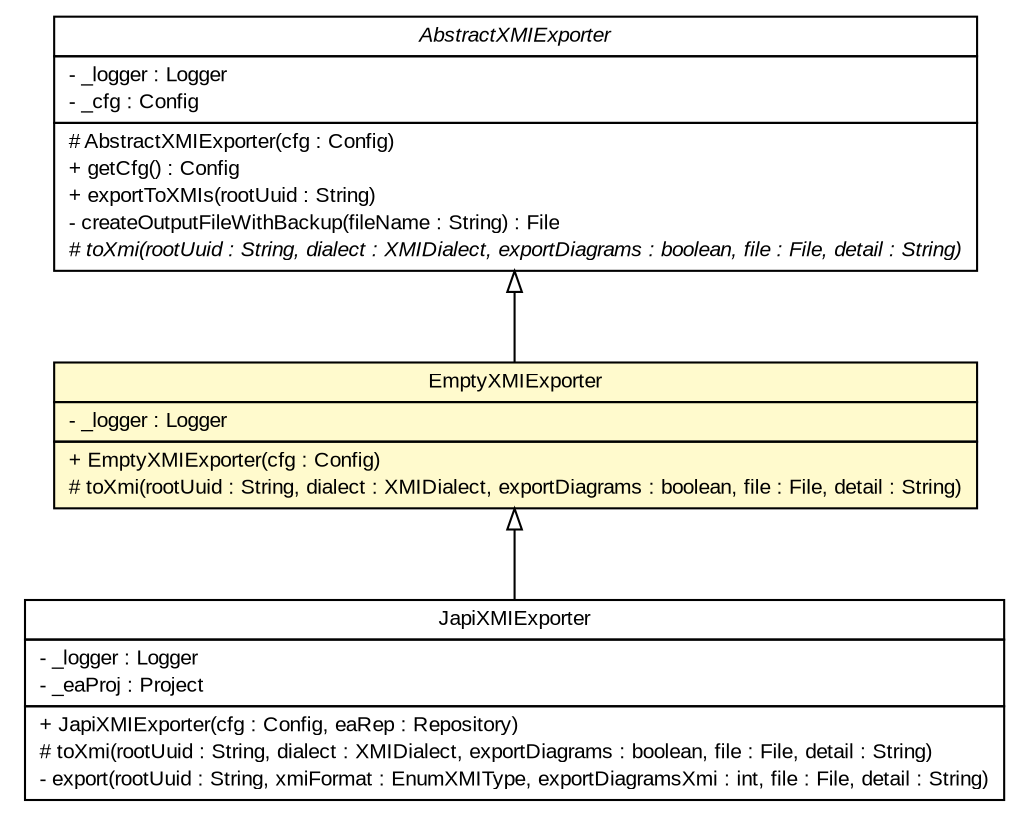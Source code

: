 #!/usr/local/bin/dot
#
# Class diagram 
# Generated by UMLGraph version R5_6_6-6-g3bdff0 (http://www.umlgraph.org/)
#

digraph G {
	edge [fontname="arial",fontsize=10,labelfontname="arial",labelfontsize=10];
	node [fontname="arial",fontsize=10,shape=plaintext];
	nodesep=0.25;
	ranksep=0.5;
	// org.tanjakostic.jcleancim.builder.EmptyXMIExporter
	c111748 [label=<<table title="org.tanjakostic.jcleancim.builder.EmptyXMIExporter" border="0" cellborder="1" cellspacing="0" cellpadding="2" port="p" bgcolor="lemonChiffon" href="./EmptyXMIExporter.html">
		<tr><td><table border="0" cellspacing="0" cellpadding="1">
<tr><td align="center" balign="center"> EmptyXMIExporter </td></tr>
		</table></td></tr>
		<tr><td><table border="0" cellspacing="0" cellpadding="1">
<tr><td align="left" balign="left"> - _logger : Logger </td></tr>
		</table></td></tr>
		<tr><td><table border="0" cellspacing="0" cellpadding="1">
<tr><td align="left" balign="left"> + EmptyXMIExporter(cfg : Config) </td></tr>
<tr><td align="left" balign="left"> # toXmi(rootUuid : String, dialect : XMIDialect, exportDiagrams : boolean, file : File, detail : String) </td></tr>
		</table></td></tr>
		</table>>, URL="./EmptyXMIExporter.html", fontname="arial", fontcolor="black", fontsize=10.0];
	// org.tanjakostic.jcleancim.builder.AbstractXMIExporter
	c111752 [label=<<table title="org.tanjakostic.jcleancim.builder.AbstractXMIExporter" border="0" cellborder="1" cellspacing="0" cellpadding="2" port="p" href="./AbstractXMIExporter.html">
		<tr><td><table border="0" cellspacing="0" cellpadding="1">
<tr><td align="center" balign="center"><font face="Arial Italic"> AbstractXMIExporter </font></td></tr>
		</table></td></tr>
		<tr><td><table border="0" cellspacing="0" cellpadding="1">
<tr><td align="left" balign="left"> - _logger : Logger </td></tr>
<tr><td align="left" balign="left"> - _cfg : Config </td></tr>
		</table></td></tr>
		<tr><td><table border="0" cellspacing="0" cellpadding="1">
<tr><td align="left" balign="left"> # AbstractXMIExporter(cfg : Config) </td></tr>
<tr><td align="left" balign="left"> + getCfg() : Config </td></tr>
<tr><td align="left" balign="left"> + exportToXMIs(rootUuid : String) </td></tr>
<tr><td align="left" balign="left"> - createOutputFileWithBackup(fileName : String) : File </td></tr>
<tr><td align="left" balign="left"><font face="Arial Italic" point-size="10.0"> # toXmi(rootUuid : String, dialect : XMIDialect, exportDiagrams : boolean, file : File, detail : String) </font></td></tr>
		</table></td></tr>
		</table>>, URL="./AbstractXMIExporter.html", fontname="arial", fontcolor="black", fontsize=10.0];
	// org.tanjakostic.jcleancim.builder.ea.japi.JapiXMIExporter
	c111787 [label=<<table title="org.tanjakostic.jcleancim.builder.ea.japi.JapiXMIExporter" border="0" cellborder="1" cellspacing="0" cellpadding="2" port="p" href="./ea/japi/JapiXMIExporter.html">
		<tr><td><table border="0" cellspacing="0" cellpadding="1">
<tr><td align="center" balign="center"> JapiXMIExporter </td></tr>
		</table></td></tr>
		<tr><td><table border="0" cellspacing="0" cellpadding="1">
<tr><td align="left" balign="left"> - _logger : Logger </td></tr>
<tr><td align="left" balign="left"> - _eaProj : Project </td></tr>
		</table></td></tr>
		<tr><td><table border="0" cellspacing="0" cellpadding="1">
<tr><td align="left" balign="left"> + JapiXMIExporter(cfg : Config, eaRep : Repository) </td></tr>
<tr><td align="left" balign="left"> # toXmi(rootUuid : String, dialect : XMIDialect, exportDiagrams : boolean, file : File, detail : String) </td></tr>
<tr><td align="left" balign="left"> - export(rootUuid : String, xmiFormat : EnumXMIType, exportDiagramsXmi : int, file : File, detail : String) </td></tr>
		</table></td></tr>
		</table>>, URL="./ea/japi/JapiXMIExporter.html", fontname="arial", fontcolor="black", fontsize=10.0];
	//org.tanjakostic.jcleancim.builder.EmptyXMIExporter extends org.tanjakostic.jcleancim.builder.AbstractXMIExporter
	c111752:p -> c111748:p [dir=back,arrowtail=empty];
	//org.tanjakostic.jcleancim.builder.ea.japi.JapiXMIExporter extends org.tanjakostic.jcleancim.builder.EmptyXMIExporter
	c111748:p -> c111787:p [dir=back,arrowtail=empty];
}

